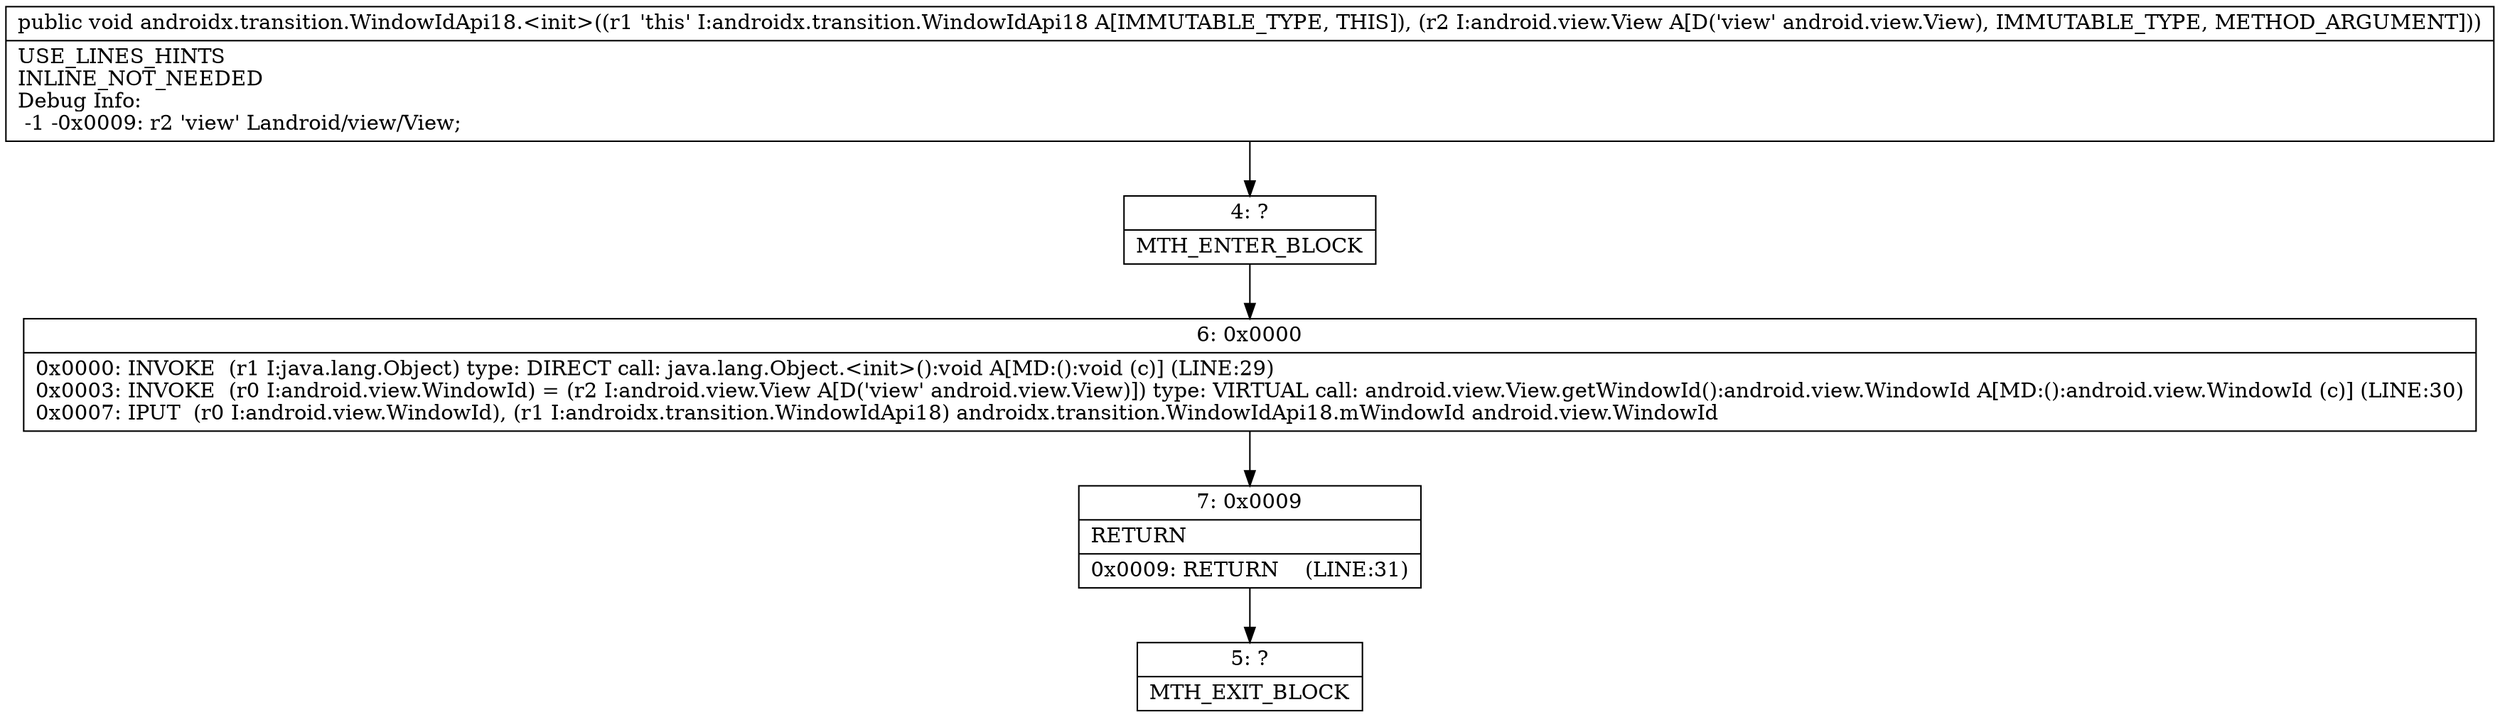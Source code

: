 digraph "CFG forandroidx.transition.WindowIdApi18.\<init\>(Landroid\/view\/View;)V" {
Node_4 [shape=record,label="{4\:\ ?|MTH_ENTER_BLOCK\l}"];
Node_6 [shape=record,label="{6\:\ 0x0000|0x0000: INVOKE  (r1 I:java.lang.Object) type: DIRECT call: java.lang.Object.\<init\>():void A[MD:():void (c)] (LINE:29)\l0x0003: INVOKE  (r0 I:android.view.WindowId) = (r2 I:android.view.View A[D('view' android.view.View)]) type: VIRTUAL call: android.view.View.getWindowId():android.view.WindowId A[MD:():android.view.WindowId (c)] (LINE:30)\l0x0007: IPUT  (r0 I:android.view.WindowId), (r1 I:androidx.transition.WindowIdApi18) androidx.transition.WindowIdApi18.mWindowId android.view.WindowId \l}"];
Node_7 [shape=record,label="{7\:\ 0x0009|RETURN\l|0x0009: RETURN    (LINE:31)\l}"];
Node_5 [shape=record,label="{5\:\ ?|MTH_EXIT_BLOCK\l}"];
MethodNode[shape=record,label="{public void androidx.transition.WindowIdApi18.\<init\>((r1 'this' I:androidx.transition.WindowIdApi18 A[IMMUTABLE_TYPE, THIS]), (r2 I:android.view.View A[D('view' android.view.View), IMMUTABLE_TYPE, METHOD_ARGUMENT]))  | USE_LINES_HINTS\lINLINE_NOT_NEEDED\lDebug Info:\l  \-1 \-0x0009: r2 'view' Landroid\/view\/View;\l}"];
MethodNode -> Node_4;Node_4 -> Node_6;
Node_6 -> Node_7;
Node_7 -> Node_5;
}

